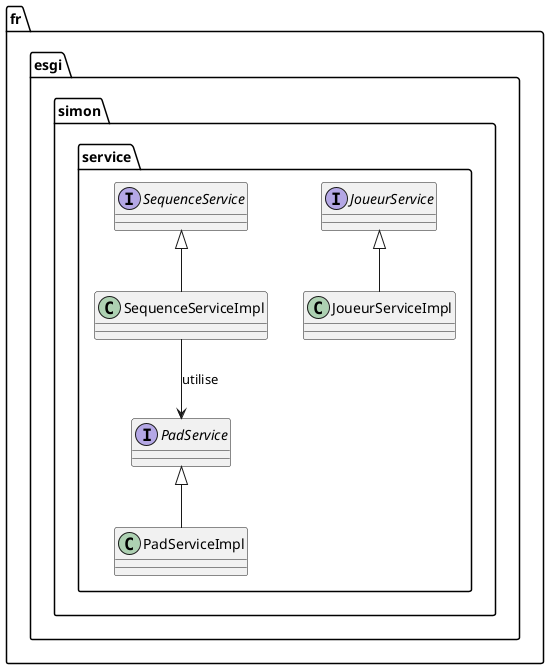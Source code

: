 
    @startuml
    package "fr.esgi.simon.service" {
        interface JoueurService
        interface PadService
        interface SequenceService
        class JoueurServiceImpl
        class PadServiceImpl
        class SequenceServiceImpl

        JoueurService <|-- JoueurServiceImpl
        PadService <|-- PadServiceImpl
        SequenceService <|-- SequenceServiceImpl

        SequenceServiceImpl --> PadService : "utilise"
    }
    @enduml
    